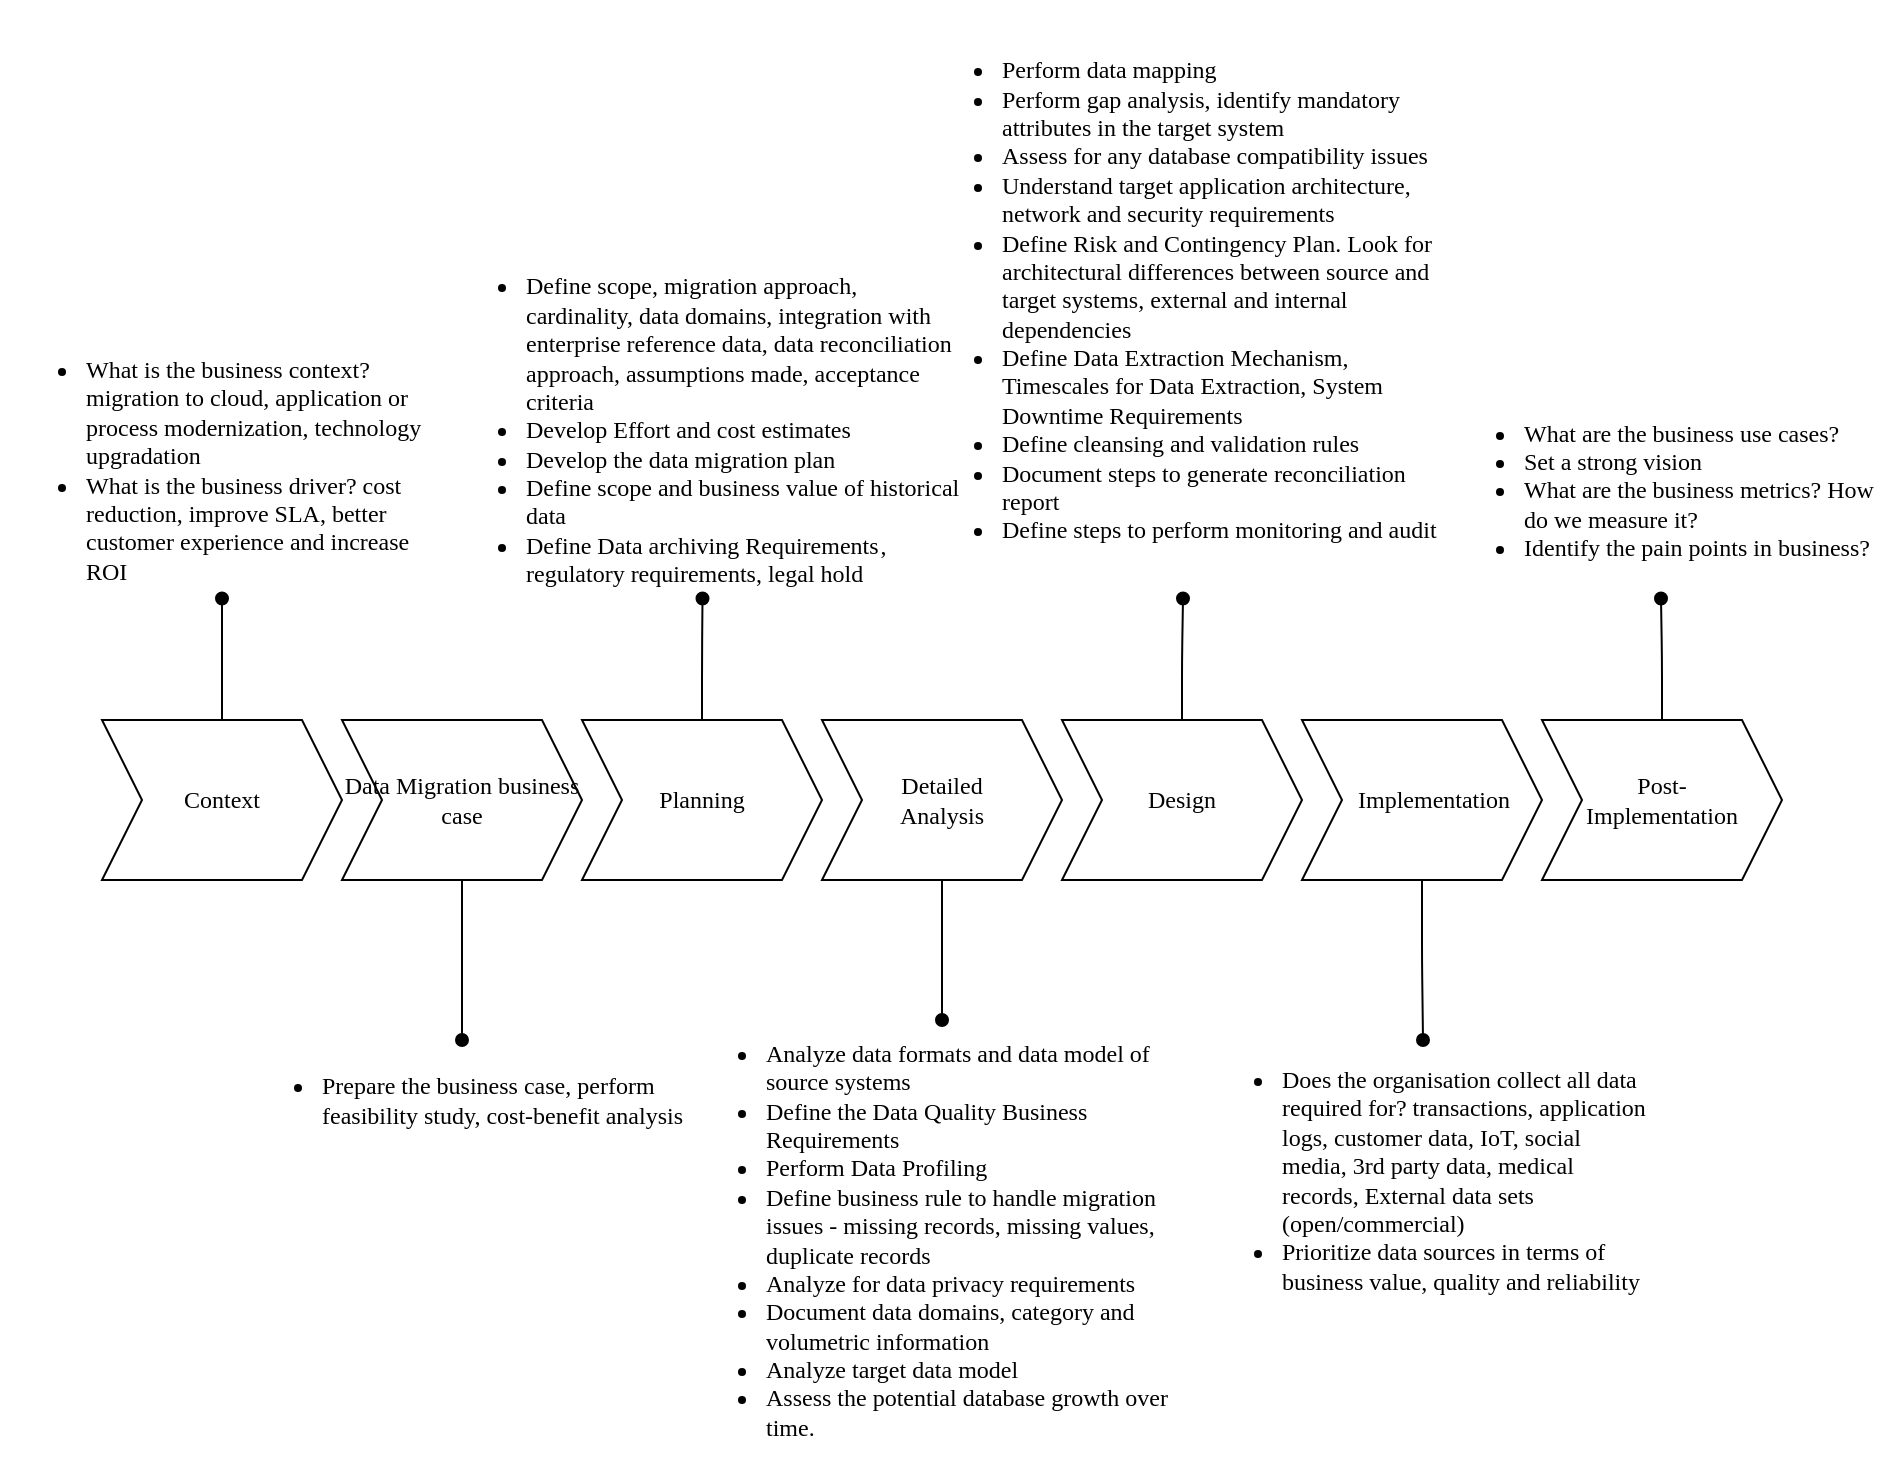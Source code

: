 <mxfile version="16.6.8" type="github">
  <diagram id="TNnfOFpaVKoH5bNG57tp" name="Page-1">
    <mxGraphModel dx="2006" dy="1770" grid="1" gridSize="10" guides="1" tooltips="1" connect="1" arrows="1" fold="1" page="1" pageScale="1" pageWidth="850" pageHeight="1100" math="0" shadow="0">
      <root>
        <mxCell id="0" />
        <mxCell id="1" parent="0" />
        <mxCell id="KtdAWQznxBgwJKkL_lew-1" value="Data Migration business case" style="shape=step;perimeter=stepPerimeter;whiteSpace=wrap;html=1;fixedSize=1;fontFamily=Tahoma;" vertex="1" parent="1">
          <mxGeometry x="160" y="120" width="120" height="80" as="geometry" />
        </mxCell>
        <mxCell id="KtdAWQznxBgwJKkL_lew-2" value="Planning" style="shape=step;perimeter=stepPerimeter;whiteSpace=wrap;html=1;fixedSize=1;fontFamily=Tahoma;" vertex="1" parent="1">
          <mxGeometry x="280" y="120" width="120" height="80" as="geometry" />
        </mxCell>
        <mxCell id="KtdAWQznxBgwJKkL_lew-3" value="Detailed &lt;br&gt;Analysis" style="shape=step;perimeter=stepPerimeter;whiteSpace=wrap;html=1;fixedSize=1;fontFamily=Tahoma;" vertex="1" parent="1">
          <mxGeometry x="400" y="120" width="120" height="80" as="geometry" />
        </mxCell>
        <mxCell id="KtdAWQznxBgwJKkL_lew-4" value="Design" style="shape=step;perimeter=stepPerimeter;whiteSpace=wrap;html=1;fixedSize=1;fontFamily=Tahoma;" vertex="1" parent="1">
          <mxGeometry x="520" y="120" width="120" height="80" as="geometry" />
        </mxCell>
        <mxCell id="KtdAWQznxBgwJKkL_lew-5" value="&amp;nbsp; &amp;nbsp; Implementation" style="shape=step;perimeter=stepPerimeter;whiteSpace=wrap;html=1;fixedSize=1;fontFamily=Tahoma;align=center;" vertex="1" parent="1">
          <mxGeometry x="640" y="120" width="120" height="80" as="geometry" />
        </mxCell>
        <mxCell id="KtdAWQznxBgwJKkL_lew-6" value="Post-&lt;br&gt;Implementation" style="shape=step;perimeter=stepPerimeter;whiteSpace=wrap;html=1;fixedSize=1;fontFamily=Tahoma;" vertex="1" parent="1">
          <mxGeometry x="760" y="120" width="120" height="80" as="geometry" />
        </mxCell>
        <mxCell id="KtdAWQznxBgwJKkL_lew-7" value="Context" style="shape=step;perimeter=stepPerimeter;whiteSpace=wrap;html=1;fixedSize=1;fontFamily=Tahoma;" vertex="1" parent="1">
          <mxGeometry x="40" y="120" width="120" height="80" as="geometry" />
        </mxCell>
        <mxCell id="KtdAWQznxBgwJKkL_lew-9" style="edgeStyle=orthogonalEdgeStyle;rounded=1;orthogonalLoop=1;jettySize=auto;html=1;fontFamily=Tahoma;endArrow=oval;endFill=1;" edge="1" parent="1" source="KtdAWQznxBgwJKkL_lew-7" target="KtdAWQznxBgwJKkL_lew-10">
          <mxGeometry relative="1" as="geometry">
            <mxPoint x="112.5" y="200" as="sourcePoint" />
            <mxPoint x="-29.5" y="70" as="targetPoint" />
          </mxGeometry>
        </mxCell>
        <mxCell id="KtdAWQznxBgwJKkL_lew-10" value="&lt;ul&gt;&lt;li&gt;What is the business context? migration to cloud, application or process modernization, technology upgradation&lt;/li&gt;&lt;li&gt;What is the business driver? cost reduction, improve SLA, better customer experience and increase ROI&lt;/li&gt;&lt;/ul&gt;" style="text;html=1;strokeColor=none;fillColor=none;align=left;verticalAlign=middle;whiteSpace=wrap;rounded=0;fontFamily=Tahoma;" vertex="1" parent="1">
          <mxGeometry x="-10.5" y="-70" width="221" height="129.25" as="geometry" />
        </mxCell>
        <mxCell id="KtdAWQznxBgwJKkL_lew-11" style="edgeStyle=orthogonalEdgeStyle;rounded=1;orthogonalLoop=1;jettySize=auto;html=1;fontFamily=Tahoma;endArrow=oval;endFill=1;" edge="1" parent="1" source="KtdAWQznxBgwJKkL_lew-1" target="KtdAWQznxBgwJKkL_lew-14">
          <mxGeometry relative="1" as="geometry" />
        </mxCell>
        <mxCell id="KtdAWQznxBgwJKkL_lew-14" value="&lt;ul&gt;&lt;li&gt;Prepare the business case, perform feasibility study, cost-benefit analysis&lt;/li&gt;&lt;/ul&gt;" style="text;html=1;strokeColor=none;fillColor=none;align=left;verticalAlign=middle;whiteSpace=wrap;rounded=0;fontFamily=Tahoma;" vertex="1" parent="1">
          <mxGeometry x="107.5" y="280" width="225" height="60" as="geometry" />
        </mxCell>
        <mxCell id="KtdAWQznxBgwJKkL_lew-15" style="edgeStyle=orthogonalEdgeStyle;rounded=1;orthogonalLoop=1;jettySize=auto;html=1;fontFamily=Tahoma;endArrow=oval;endFill=1;" edge="1" parent="1" target="KtdAWQznxBgwJKkL_lew-16" source="KtdAWQznxBgwJKkL_lew-2">
          <mxGeometry relative="1" as="geometry">
            <mxPoint x="340" y="120" as="sourcePoint" />
            <mxPoint x="210.5" y="70" as="targetPoint" />
          </mxGeometry>
        </mxCell>
        <mxCell id="KtdAWQznxBgwJKkL_lew-16" value="&lt;ul&gt;&lt;li&gt;Define scope, migration approach, cardinality, data domains, integration with enterprise reference data, data reconciliation approach, assumptions made, acceptance criteria&lt;/li&gt;&lt;li&gt;Develop Effort and cost estimates&lt;/li&gt;&lt;li&gt;Develop the data migration plan&lt;/li&gt;&lt;li&gt;Define scope and business value of historical data&lt;/li&gt;&lt;li&gt;Define Data archiving Requirements , regulatory requirements, legal hold&lt;/li&gt;&lt;/ul&gt;" style="text;html=1;strokeColor=none;fillColor=none;align=left;verticalAlign=middle;whiteSpace=wrap;rounded=0;fontFamily=Tahoma;" vertex="1" parent="1">
          <mxGeometry x="209.5" y="-110" width="261.5" height="169.25" as="geometry" />
        </mxCell>
        <mxCell id="KtdAWQznxBgwJKkL_lew-17" style="edgeStyle=orthogonalEdgeStyle;rounded=1;orthogonalLoop=1;jettySize=auto;html=1;fontFamily=Tahoma;endArrow=oval;endFill=1;" edge="1" parent="1" target="KtdAWQznxBgwJKkL_lew-18" source="KtdAWQznxBgwJKkL_lew-4">
          <mxGeometry relative="1" as="geometry">
            <mxPoint x="570.5" y="120" as="sourcePoint" />
            <mxPoint x="441" y="70" as="targetPoint" />
          </mxGeometry>
        </mxCell>
        <mxCell id="KtdAWQznxBgwJKkL_lew-18" value="&lt;ul&gt;&lt;li&gt;Perform data mapping&lt;/li&gt;&lt;li&gt;Perform gap analysis, identify mandatory attributes in the target system&lt;/li&gt;&lt;li&gt;Assess for any database compatibility issues&lt;/li&gt;&lt;li class=&quot;graf graf--li&quot;&gt;Understand target application architecture, network and security requirements&lt;/li&gt;&lt;li class=&quot;graf graf--li&quot;&gt;Define Risk and Contingency Plan. Look for architectural differences between source and target systems, external and internal dependencies&lt;/li&gt;&lt;li class=&quot;graf graf--li&quot;&gt;Define Data Extraction Mechanism, Timescales for Data Extraction, System Downtime Requirements&lt;/li&gt;&lt;li class=&quot;graf graf--li&quot;&gt;Define cleansing and validation rules&lt;/li&gt;&lt;li class=&quot;graf graf--li&quot;&gt;Document steps to generate reconciliation report&lt;/li&gt;&lt;li class=&quot;graf graf--li&quot;&gt;Define steps to perform monitoring and audit&lt;/li&gt;&lt;/ul&gt;" style="text;html=1;strokeColor=none;fillColor=none;align=left;verticalAlign=middle;whiteSpace=wrap;rounded=0;fontFamily=Tahoma;" vertex="1" parent="1">
          <mxGeometry x="448" y="-240" width="265" height="299.25" as="geometry" />
        </mxCell>
        <mxCell id="KtdAWQznxBgwJKkL_lew-19" style="edgeStyle=orthogonalEdgeStyle;rounded=1;orthogonalLoop=1;jettySize=auto;html=1;fontFamily=Tahoma;endArrow=oval;endFill=1;" edge="1" parent="1" target="KtdAWQznxBgwJKkL_lew-20" source="KtdAWQznxBgwJKkL_lew-6">
          <mxGeometry relative="1" as="geometry">
            <mxPoint x="810.5" y="120" as="sourcePoint" />
            <mxPoint x="681" y="70" as="targetPoint" />
          </mxGeometry>
        </mxCell>
        <mxCell id="KtdAWQznxBgwJKkL_lew-20" value="&lt;ul&gt;&lt;li&gt;What are the business use cases?&lt;/li&gt;&lt;li&gt;Set a strong vision&lt;/li&gt;&lt;li&gt;What are the business metrics? How do we measure it?&lt;/li&gt;&lt;li&gt;Identify the pain points in business?&lt;/li&gt;&lt;/ul&gt;" style="text;html=1;strokeColor=none;fillColor=none;align=left;verticalAlign=middle;whiteSpace=wrap;rounded=0;fontFamily=Tahoma;" vertex="1" parent="1">
          <mxGeometry x="709" y="-50" width="221" height="109.25" as="geometry" />
        </mxCell>
        <mxCell id="KtdAWQznxBgwJKkL_lew-21" style="edgeStyle=orthogonalEdgeStyle;rounded=1;orthogonalLoop=1;jettySize=auto;html=1;fontFamily=Tahoma;endArrow=oval;endFill=1;" edge="1" parent="1" target="KtdAWQznxBgwJKkL_lew-22" source="KtdAWQznxBgwJKkL_lew-3">
          <mxGeometry relative="1" as="geometry">
            <mxPoint x="230" y="210" as="sourcePoint" />
          </mxGeometry>
        </mxCell>
        <mxCell id="KtdAWQznxBgwJKkL_lew-22" value="&lt;ul&gt;&lt;li&gt;Analyze data formats and data model of source systems&lt;/li&gt;&lt;li class=&quot;graf graf--li&quot;&gt;Define the Data Quality Business Requirements&lt;/li&gt;&lt;li class=&quot;graf graf--li&quot;&gt;Perform Data Profiling&lt;/li&gt;&lt;li class=&quot;graf graf--li&quot;&gt;Define business rule to handle migration issues - missing records, missing values, duplicate records&lt;/li&gt;&lt;li class=&quot;graf graf--li&quot;&gt;Analyze for data privacy requirements&lt;/li&gt;&lt;li class=&quot;graf graf--li&quot;&gt;Document data domains, category and volumetric information&lt;/li&gt;&lt;li class=&quot;graf graf--li&quot;&gt;Analyze target data model&lt;/li&gt;&lt;li class=&quot;graf graf--li&quot;&gt;Assess the potential database growth over time.&lt;/li&gt;&lt;/ul&gt;" style="text;html=1;strokeColor=none;fillColor=none;align=left;verticalAlign=middle;whiteSpace=wrap;rounded=0;fontFamily=Tahoma;" vertex="1" parent="1">
          <mxGeometry x="330" y="270" width="260" height="220" as="geometry" />
        </mxCell>
        <mxCell id="KtdAWQznxBgwJKkL_lew-23" style="edgeStyle=orthogonalEdgeStyle;rounded=1;orthogonalLoop=1;jettySize=auto;html=1;fontFamily=Tahoma;endArrow=oval;endFill=1;" edge="1" parent="1" target="KtdAWQznxBgwJKkL_lew-24" source="KtdAWQznxBgwJKkL_lew-5">
          <mxGeometry relative="1" as="geometry">
            <mxPoint x="712.5" y="200" as="sourcePoint" />
          </mxGeometry>
        </mxCell>
        <mxCell id="KtdAWQznxBgwJKkL_lew-24" value="&lt;ul&gt;&lt;li&gt;Does the organisation collect all data required for? transactions, application logs, customer data, IoT, social media, 3rd party data, medical records, External data sets (open/commercial)&lt;/li&gt;&lt;li&gt;Prioritize data sources in terms of business value, quality and reliability&lt;/li&gt;&lt;/ul&gt;" style="text;html=1;strokeColor=none;fillColor=none;align=left;verticalAlign=middle;whiteSpace=wrap;rounded=0;fontFamily=Tahoma;" vertex="1" parent="1">
          <mxGeometry x="588" y="280" width="225" height="140" as="geometry" />
        </mxCell>
      </root>
    </mxGraphModel>
  </diagram>
</mxfile>
